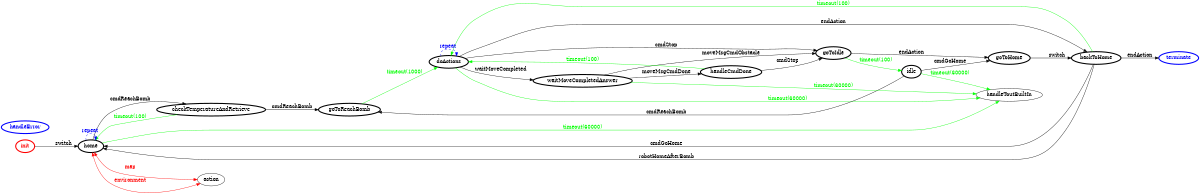 /*
*
* A GraphViz DOT FSM description 
* Please use a GraphViz visualizer (like http://www.webgraphviz.com)
*  
*/

digraph finite_state_machine {
	rankdir=LR
	size="8,5"
	
	init [ color = red ][ fontcolor = red ][ penwidth = 3 ]
	goToHome [ color = black ][ fontcolor = black ][ penwidth = 3 ]
	backToHome [ color = black ][ fontcolor = black ][ penwidth = 3 ]
	doActions [ color = black ][ fontcolor = black ][ penwidth = 3 ]
	goToIdle [ color = black ][ fontcolor = black ][ penwidth = 3 ]
	idle [ color = black ][ fontcolor = black ][ penwidth = 3 ]
	checkTemperatureAndRetrieve [ color = black ][ fontcolor = black ][ penwidth = 3 ]
	waitMoveCompletedAnswer [ color = black ][ fontcolor = black ][ penwidth = 3 ]
	goToReachBomb [ color = black ][ fontcolor = black ][ penwidth = 3 ]
	handleCmdDone [ color = black ][ fontcolor = black ][ penwidth = 3 ]
	home [ color = black ][ fontcolor = black ][ penwidth = 3 ]
	handleError [ color = blue ][ fontcolor = blue ][ penwidth = 3 ]
	terminate [ color = blue ][ fontcolor = blue ][ penwidth = 3 ]
	
	doActions -> goToIdle [ label = "cmdStop" ][ color = black ][ fontcolor = black ]
	goToReachBomb -> doActions [ label = "timeout(1000)" ][ color = green ][ fontcolor = green ]
	doActions -> doActions [ label = "repeat "][ style = dashed ][ color = blue ][ fontcolor = blue ]
	idle -> handleToutBuiltIn [ label = "timeout(60000)" ][ color = green ][ fontcolor = green ]
	checkTemperatureAndRetrieve -> home [ label = "timeout(100)" ][ color = green ][ fontcolor = green ]
	home -> action [ label = "environment" ][ color = red ][ fontcolor = red ][ dir = both ]
	handleCmdDone -> goToIdle [ label = "cmdStop" ][ color = black ][ fontcolor = black ]
	goToIdle -> goToHome [ label = "endAction" ][ color = black ][ fontcolor = black ]
	checkTemperatureAndRetrieve -> goToReachBomb [ label = "cmdReachBomb" ][ color = black ][ fontcolor = black ]
	backToHome -> home [ label = "cmdGoHome" ][ color = black ][ fontcolor = black ]
	home -> action [ label = "map" ][ color = red ][ fontcolor = red ][ dir = both ]
	backToHome -> terminate [ label = "endAction" ][ color = black ][ fontcolor = black ]
	init -> home [ label = "switch" ][ color = black ][ fontcolor = black ]
	doActions -> handleToutBuiltIn [ label = "timeout(60000)" ][ color = green ][ fontcolor = green ]
	backToHome -> home [ label = "robotHomeAfterBomb" ][ color = black ][ fontcolor = black ]
	idle -> goToReachBomb [ label = "cmdReachBomb" ][ color = black ][ fontcolor = black ]
	backToHome -> doActions [ label = "timeout(100)" ][ color = green ][ fontcolor = green ]
	doActions -> backToHome [ label = "endAction" ][ color = black ][ fontcolor = black ]
	idle -> goToHome [ label = "cmdGoHome" ][ color = black ][ fontcolor = black ]
	home -> handleToutBuiltIn [ label = "timeout(60000)" ][ color = green ][ fontcolor = green ]
	waitMoveCompletedAnswer -> handleCmdDone [ label = "moveMsgCmdDone" ][ color = black ][ fontcolor = black ]
	doActions -> waitMoveCompletedAnswer [ label = "waitMoveCompleted" ][ color = black ][ fontcolor = black ]
	goToIdle -> idle [ label = "timeout(100)" ][ color = green ][ fontcolor = green ]
	waitMoveCompletedAnswer -> handleToutBuiltIn [ label = "timeout(60000)" ][ color = green ][ fontcolor = green ]
	home -> home [ label = "repeat "][ style = dashed ][ color = blue ][ fontcolor = blue ]
	home -> checkTemperatureAndRetrieve [ label = "cmdReachBomb" ][ color = black ][ fontcolor = black ]
	handleCmdDone -> doActions [ label = "timeout(100)" ][ color = green ][ fontcolor = green ]
	goToHome -> backToHome [ label = "switch" ][ color = black ][ fontcolor = black ]
	waitMoveCompletedAnswer -> goToIdle [ label = "moveMsgCmdObstacle" ][ color = black ][ fontcolor = black ]
}
